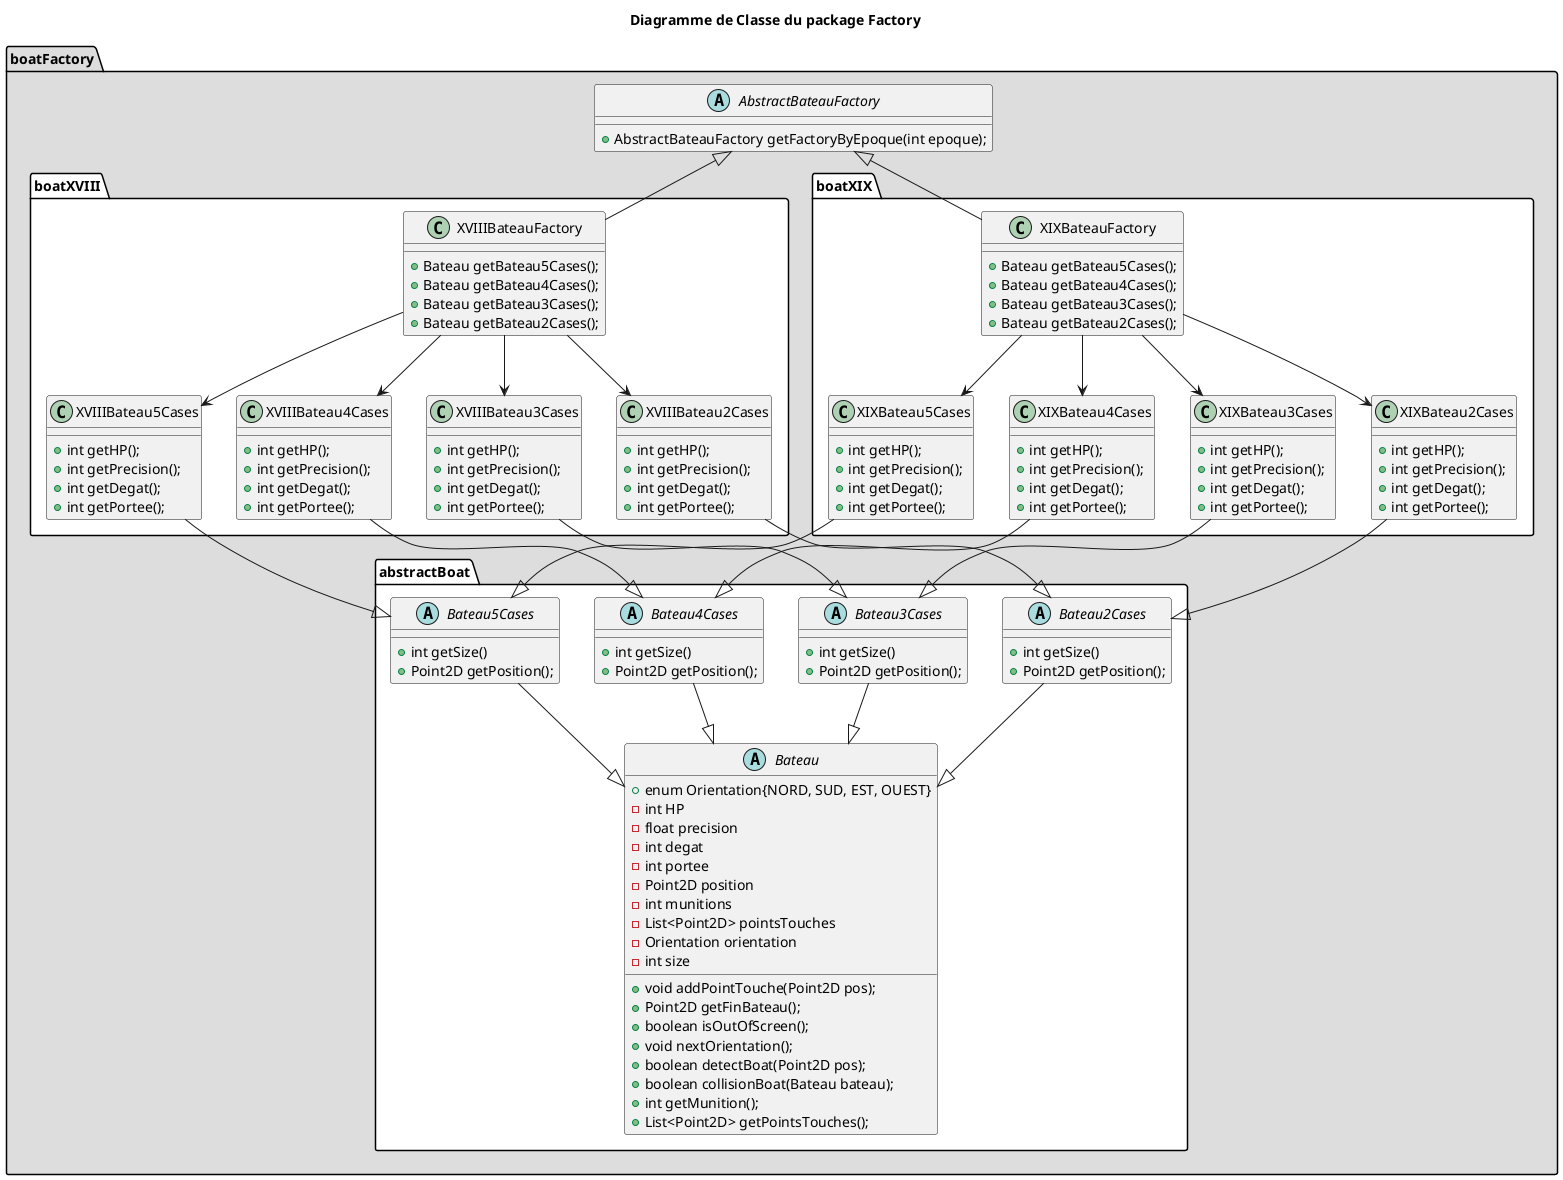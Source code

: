 @startuml

title Diagramme de Classe du package Factory

package boatFactory #DDDDDD {
    
    abstract class AbstractBateauFactory {
        + AbstractBateauFactory getFactoryByEpoque(int epoque);
    }


    '########################### BATEAU XVIII #################################

    package boatXVIII #FFFFFF {

        class XVIIIBateauFactory {
            + Bateau getBateau5Cases();
            + Bateau getBateau4Cases();
            + Bateau getBateau3Cases();
            + Bateau getBateau2Cases();
        }

        class XVIIIBateau5Cases {
            + int getHP();
            + int getPrecision();
            + int getDegat();
            + int getPortee();
        }

        class XVIIIBateau4Cases {
            + int getHP();
            + int getPrecision();
            + int getDegat();
            + int getPortee();
        }

        class XVIIIBateau3Cases {
            + int getHP();
            + int getPrecision();
            + int getDegat();
            + int getPortee();
        }

        class XVIIIBateau2Cases {
            + int getHP();
            + int getPrecision();
            + int getDegat();
            + int getPortee();
        }
    }



    '########################### BATEAU XIX #################################

    package boatXIX #FFFFFF {

        class XIXBateauFactory {
            + Bateau getBateau5Cases();
            + Bateau getBateau4Cases();
            + Bateau getBateau3Cases();
            + Bateau getBateau2Cases();
        }

        class XIXBateau2Cases {
            + int getHP();
            + int getPrecision();
            + int getDegat();
            + int getPortee();
        }

        class XIXBateau3Cases {
            + int getHP();
            + int getPrecision();
            + int getDegat();
            + int getPortee();
        }

        class XIXBateau4Cases {
            + int getHP();
            + int getPrecision();
            + int getDegat();
            + int getPortee();
        }

        class XIXBateau5Cases {
            + int getHP();
            + int getPrecision();
            + int getDegat();
            + int getPortee();
        }
    }



    '########################### BATEAU ABSTRACT #################################


    package abstractBoat #FFFFFF {

        abstract class Bateau {
            + enum Orientation{NORD, SUD, EST, OUEST}
            - int HP
            - float precision
            - int degat
            - int portee
            - Point2D position
            - int munitions
            - List<Point2D> pointsTouches
            - Orientation orientation
            - int size

            + void addPointTouche(Point2D pos);
            + Point2D getFinBateau();
            + boolean isOutOfScreen();
            + void nextOrientation();
            + boolean detectBoat(Point2D pos);
            + boolean collisionBoat(Bateau bateau);
            + int getMunition();
            + List<Point2D> getPointsTouches();
        }

        abstract class Bateau5Cases {
            + int getSize()
            + Point2D getPosition();
        }

        abstract class Bateau4Cases {
            + int getSize()
            + Point2D getPosition();
        }

        abstract class Bateau3Cases {
            + int getSize()
            + Point2D getPosition();
        }

        abstract class Bateau2Cases {
            + int getSize()
            + Point2D getPosition();
        }

    }







    '########################### RELATIONS #################################



    XVIIIBateauFactory -up-|> AbstractBateauFactory
    XIXBateauFactory -up-|> AbstractBateauFactory


    XVIIIBateauFactory --> XVIIIBateau5Cases
    XIXBateauFactory --> XIXBateau5Cases

    XVIIIBateau5Cases --|> Bateau5Cases
    XIXBateau5Cases --|> Bateau5Cases

    Bateau5Cases -down-|> Bateau

    XVIIIBateauFactory --> XVIIIBateau4Cases
    XIXBateauFactory --> XIXBateau4Cases

    XVIIIBateau4Cases --|> Bateau4Cases
    XIXBateau4Cases --|> Bateau4Cases

    Bateau4Cases -down-|> Bateau

    XVIIIBateauFactory --> XVIIIBateau3Cases
    XIXBateauFactory --> XIXBateau3Cases

    XVIIIBateau3Cases --|> Bateau3Cases
    XIXBateau3Cases --|> Bateau3Cases

    Bateau3Cases -down-|> Bateau

    XVIIIBateauFactory --> XVIIIBateau2Cases
    XIXBateauFactory --> XIXBateau2Cases

    XVIIIBateau2Cases --|> Bateau2Cases
    XIXBateau2Cases --|> Bateau2Cases

    Bateau2Cases -down-|> Bateau





    '########################### POSITIONNING #################################

    XVIIIBateau5Cases -[hidden]right-> XVIIIBateau4Cases
    XVIIIBateau4Cases -[hidden]right-> XVIIIBateau3Cases
    XVIIIBateau3Cases -[hidden]right-> XVIIIBateau2Cases
    XVIIIBateau2Cases -[hidden]right-> XIXBateau5Cases
    XIXBateau5Cases -[hidden]right-> XIXBateau4Cases
    XIXBateau4Cases -[hidden]right-> XIXBateau3Cases
    XIXBateau3Cases -[hidden]right-> XIXBateau2Cases

    Bateau5Cases -[hidden]right-> Bateau4Cases
    Bateau4Cases -[hidden]right-> Bateau3Cases
    Bateau3Cases -[hidden]right-> Bateau2Cases


    





    

}

@enduml
